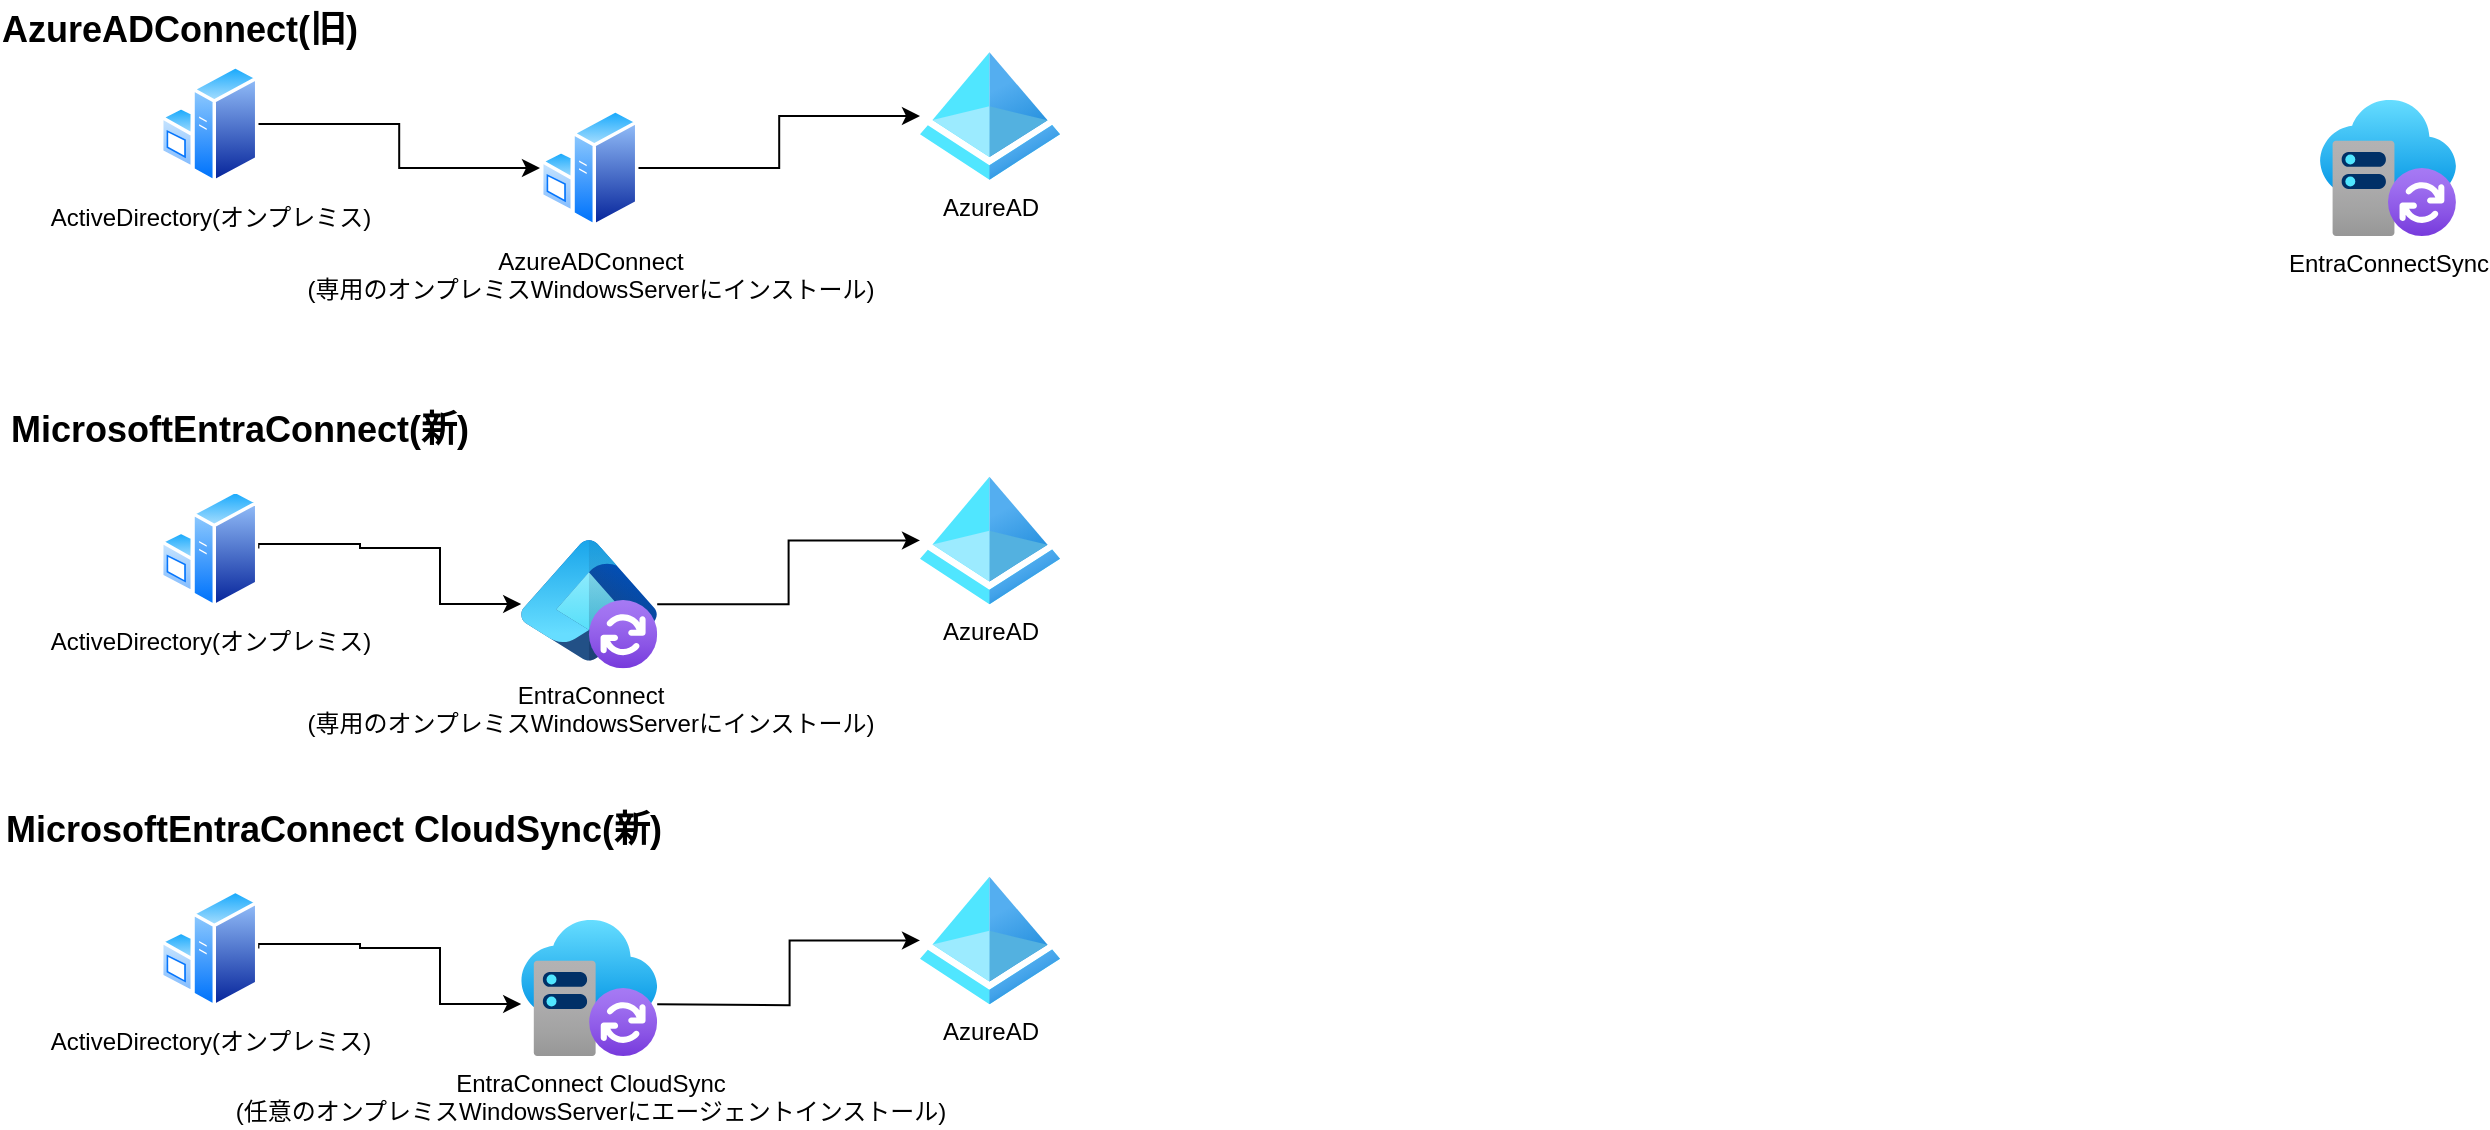 <mxfile version="26.0.2">
  <diagram name="ページ1" id="UTVBnHbfs3gHb6e7ykVW">
    <mxGraphModel dx="954" dy="603" grid="1" gridSize="10" guides="1" tooltips="1" connect="1" arrows="1" fold="1" page="1" pageScale="1" pageWidth="827" pageHeight="1169" math="0" shadow="0">
      <root>
        <mxCell id="0" />
        <mxCell id="1" parent="0" />
        <mxCell id="7mwDVdzGJN8A4VN6h1qE-1" value="EntraConnect&lt;div&gt;&lt;div&gt;(専用のオンプレミスWindowsServerにインストール)&lt;/div&gt;&lt;/div&gt;" style="image;aspect=fixed;html=1;points=[];align=center;fontSize=12;image=img/lib/azure2/identity/Entra_Connect.svg;" vertex="1" parent="1">
          <mxGeometry x="260.6" y="270" width="68" height="64.24" as="geometry" />
        </mxCell>
        <mxCell id="7mwDVdzGJN8A4VN6h1qE-2" value="EntraConnectSync" style="image;aspect=fixed;html=1;points=[];align=center;fontSize=12;image=img/lib/azure2/other/Entra_Connect_Sync.svg;" vertex="1" parent="1">
          <mxGeometry x="1160" y="50" width="68" height="68" as="geometry" />
        </mxCell>
        <mxCell id="7mwDVdzGJN8A4VN6h1qE-15" style="edgeStyle=orthogonalEdgeStyle;rounded=0;orthogonalLoop=1;jettySize=auto;html=1;exitX=1;exitY=0.5;exitDx=0;exitDy=0;" edge="1" parent="1" source="7mwDVdzGJN8A4VN6h1qE-3" target="7mwDVdzGJN8A4VN6h1qE-6">
          <mxGeometry relative="1" as="geometry" />
        </mxCell>
        <mxCell id="7mwDVdzGJN8A4VN6h1qE-3" value="ActiveDirectory(オンプレミス)" style="image;aspect=fixed;perimeter=ellipsePerimeter;html=1;align=center;shadow=0;dashed=0;spacingTop=3;image=img/lib/active_directory/windows_server.svg;" vertex="1" parent="1">
          <mxGeometry x="80" y="32" width="49.2" height="60" as="geometry" />
        </mxCell>
        <mxCell id="7mwDVdzGJN8A4VN6h1qE-4" value="AzureAD" style="image;aspect=fixed;html=1;points=[];align=center;fontSize=12;image=img/lib/azure2/identity/Azure_Active_Directory.svg;" vertex="1" parent="1">
          <mxGeometry x="460" y="26" width="70" height="64" as="geometry" />
        </mxCell>
        <mxCell id="7mwDVdzGJN8A4VN6h1qE-8" style="edgeStyle=orthogonalEdgeStyle;rounded=0;orthogonalLoop=1;jettySize=auto;html=1;exitX=1;exitY=0.5;exitDx=0;exitDy=0;" edge="1" parent="1" source="7mwDVdzGJN8A4VN6h1qE-6" target="7mwDVdzGJN8A4VN6h1qE-4">
          <mxGeometry relative="1" as="geometry" />
        </mxCell>
        <mxCell id="7mwDVdzGJN8A4VN6h1qE-6" value="AzureADConnect&lt;div&gt;(専用のオンプレミスWindowsServerにインストール)&lt;/div&gt;" style="image;aspect=fixed;perimeter=ellipsePerimeter;html=1;align=center;shadow=0;dashed=0;spacingTop=3;image=img/lib/active_directory/windows_server.svg;" vertex="1" parent="1">
          <mxGeometry x="270" y="54" width="49.2" height="60" as="geometry" />
        </mxCell>
        <mxCell id="7mwDVdzGJN8A4VN6h1qE-9" value="AzureADConnect(旧)" style="text;html=1;align=center;verticalAlign=middle;whiteSpace=wrap;rounded=0;fontSize=18;fontStyle=1" vertex="1" parent="1">
          <mxGeometry x="10" width="160" height="30" as="geometry" />
        </mxCell>
        <mxCell id="7mwDVdzGJN8A4VN6h1qE-10" value="MicrosoftEntraConnect(新)" style="text;html=1;align=center;verticalAlign=middle;whiteSpace=wrap;rounded=0;fontSize=18;fontStyle=1" vertex="1" parent="1">
          <mxGeometry x="40" y="200" width="160" height="30" as="geometry" />
        </mxCell>
        <mxCell id="7mwDVdzGJN8A4VN6h1qE-11" style="edgeStyle=orthogonalEdgeStyle;rounded=0;orthogonalLoop=1;jettySize=auto;html=1;exitX=1;exitY=0.5;exitDx=0;exitDy=0;" edge="1" parent="1" source="7mwDVdzGJN8A4VN6h1qE-12" target="7mwDVdzGJN8A4VN6h1qE-1">
          <mxGeometry relative="1" as="geometry">
            <mxPoint x="220" y="320" as="targetPoint" />
            <Array as="points">
              <mxPoint x="129" y="272" />
              <mxPoint x="180" y="272" />
              <mxPoint x="180" y="274" />
              <mxPoint x="220" y="274" />
              <mxPoint x="220" y="302" />
            </Array>
          </mxGeometry>
        </mxCell>
        <mxCell id="7mwDVdzGJN8A4VN6h1qE-12" value="ActiveDirectory(オンプレミス)" style="image;aspect=fixed;perimeter=ellipsePerimeter;html=1;align=center;shadow=0;dashed=0;spacingTop=3;image=img/lib/active_directory/windows_server.svg;" vertex="1" parent="1">
          <mxGeometry x="80" y="244.24" width="49.2" height="60" as="geometry" />
        </mxCell>
        <mxCell id="7mwDVdzGJN8A4VN6h1qE-13" value="AzureAD" style="image;aspect=fixed;html=1;points=[];align=center;fontSize=12;image=img/lib/azure2/identity/Azure_Active_Directory.svg;" vertex="1" parent="1">
          <mxGeometry x="460" y="238.24" width="70" height="64" as="geometry" />
        </mxCell>
        <mxCell id="7mwDVdzGJN8A4VN6h1qE-14" style="edgeStyle=orthogonalEdgeStyle;rounded=0;orthogonalLoop=1;jettySize=auto;html=1;" edge="1" parent="1" target="7mwDVdzGJN8A4VN6h1qE-13" source="7mwDVdzGJN8A4VN6h1qE-1">
          <mxGeometry relative="1" as="geometry">
            <mxPoint x="350" y="275" as="sourcePoint" />
          </mxGeometry>
        </mxCell>
        <mxCell id="7mwDVdzGJN8A4VN6h1qE-18" style="edgeStyle=orthogonalEdgeStyle;rounded=0;orthogonalLoop=1;jettySize=auto;html=1;exitX=1;exitY=0.5;exitDx=0;exitDy=0;" edge="1" parent="1" source="7mwDVdzGJN8A4VN6h1qE-19">
          <mxGeometry relative="1" as="geometry">
            <mxPoint x="260.6" y="502" as="targetPoint" />
            <Array as="points">
              <mxPoint x="129" y="472" />
              <mxPoint x="180" y="472" />
              <mxPoint x="180" y="474" />
              <mxPoint x="220" y="474" />
              <mxPoint x="220" y="502" />
            </Array>
          </mxGeometry>
        </mxCell>
        <mxCell id="7mwDVdzGJN8A4VN6h1qE-19" value="ActiveDirectory(オンプレミス)" style="image;aspect=fixed;perimeter=ellipsePerimeter;html=1;align=center;shadow=0;dashed=0;spacingTop=3;image=img/lib/active_directory/windows_server.svg;" vertex="1" parent="1">
          <mxGeometry x="80" y="444.24" width="49.2" height="60" as="geometry" />
        </mxCell>
        <mxCell id="7mwDVdzGJN8A4VN6h1qE-20" value="AzureAD" style="image;aspect=fixed;html=1;points=[];align=center;fontSize=12;image=img/lib/azure2/identity/Azure_Active_Directory.svg;" vertex="1" parent="1">
          <mxGeometry x="460" y="438.24" width="70" height="64" as="geometry" />
        </mxCell>
        <mxCell id="7mwDVdzGJN8A4VN6h1qE-21" style="edgeStyle=orthogonalEdgeStyle;rounded=0;orthogonalLoop=1;jettySize=auto;html=1;" edge="1" parent="1" target="7mwDVdzGJN8A4VN6h1qE-20">
          <mxGeometry relative="1" as="geometry">
            <mxPoint x="328.6" y="502.1" as="sourcePoint" />
          </mxGeometry>
        </mxCell>
        <mxCell id="7mwDVdzGJN8A4VN6h1qE-22" value="EntraConnect CloudSync&lt;div&gt;(任意のオンプレミスWindowsServerにエージェントインストール)&lt;/div&gt;" style="image;aspect=fixed;html=1;points=[];align=center;fontSize=12;image=img/lib/azure2/other/Entra_Connect_Sync.svg;" vertex="1" parent="1">
          <mxGeometry x="260.6" y="460" width="68" height="68" as="geometry" />
        </mxCell>
        <mxCell id="7mwDVdzGJN8A4VN6h1qE-23" value="MicrosoftEntraConnect CloudSync(新)" style="text;html=1;align=center;verticalAlign=middle;whiteSpace=wrap;rounded=0;fontSize=18;fontStyle=1" vertex="1" parent="1">
          <mxGeometry y="400" width="334" height="30" as="geometry" />
        </mxCell>
      </root>
    </mxGraphModel>
  </diagram>
</mxfile>
